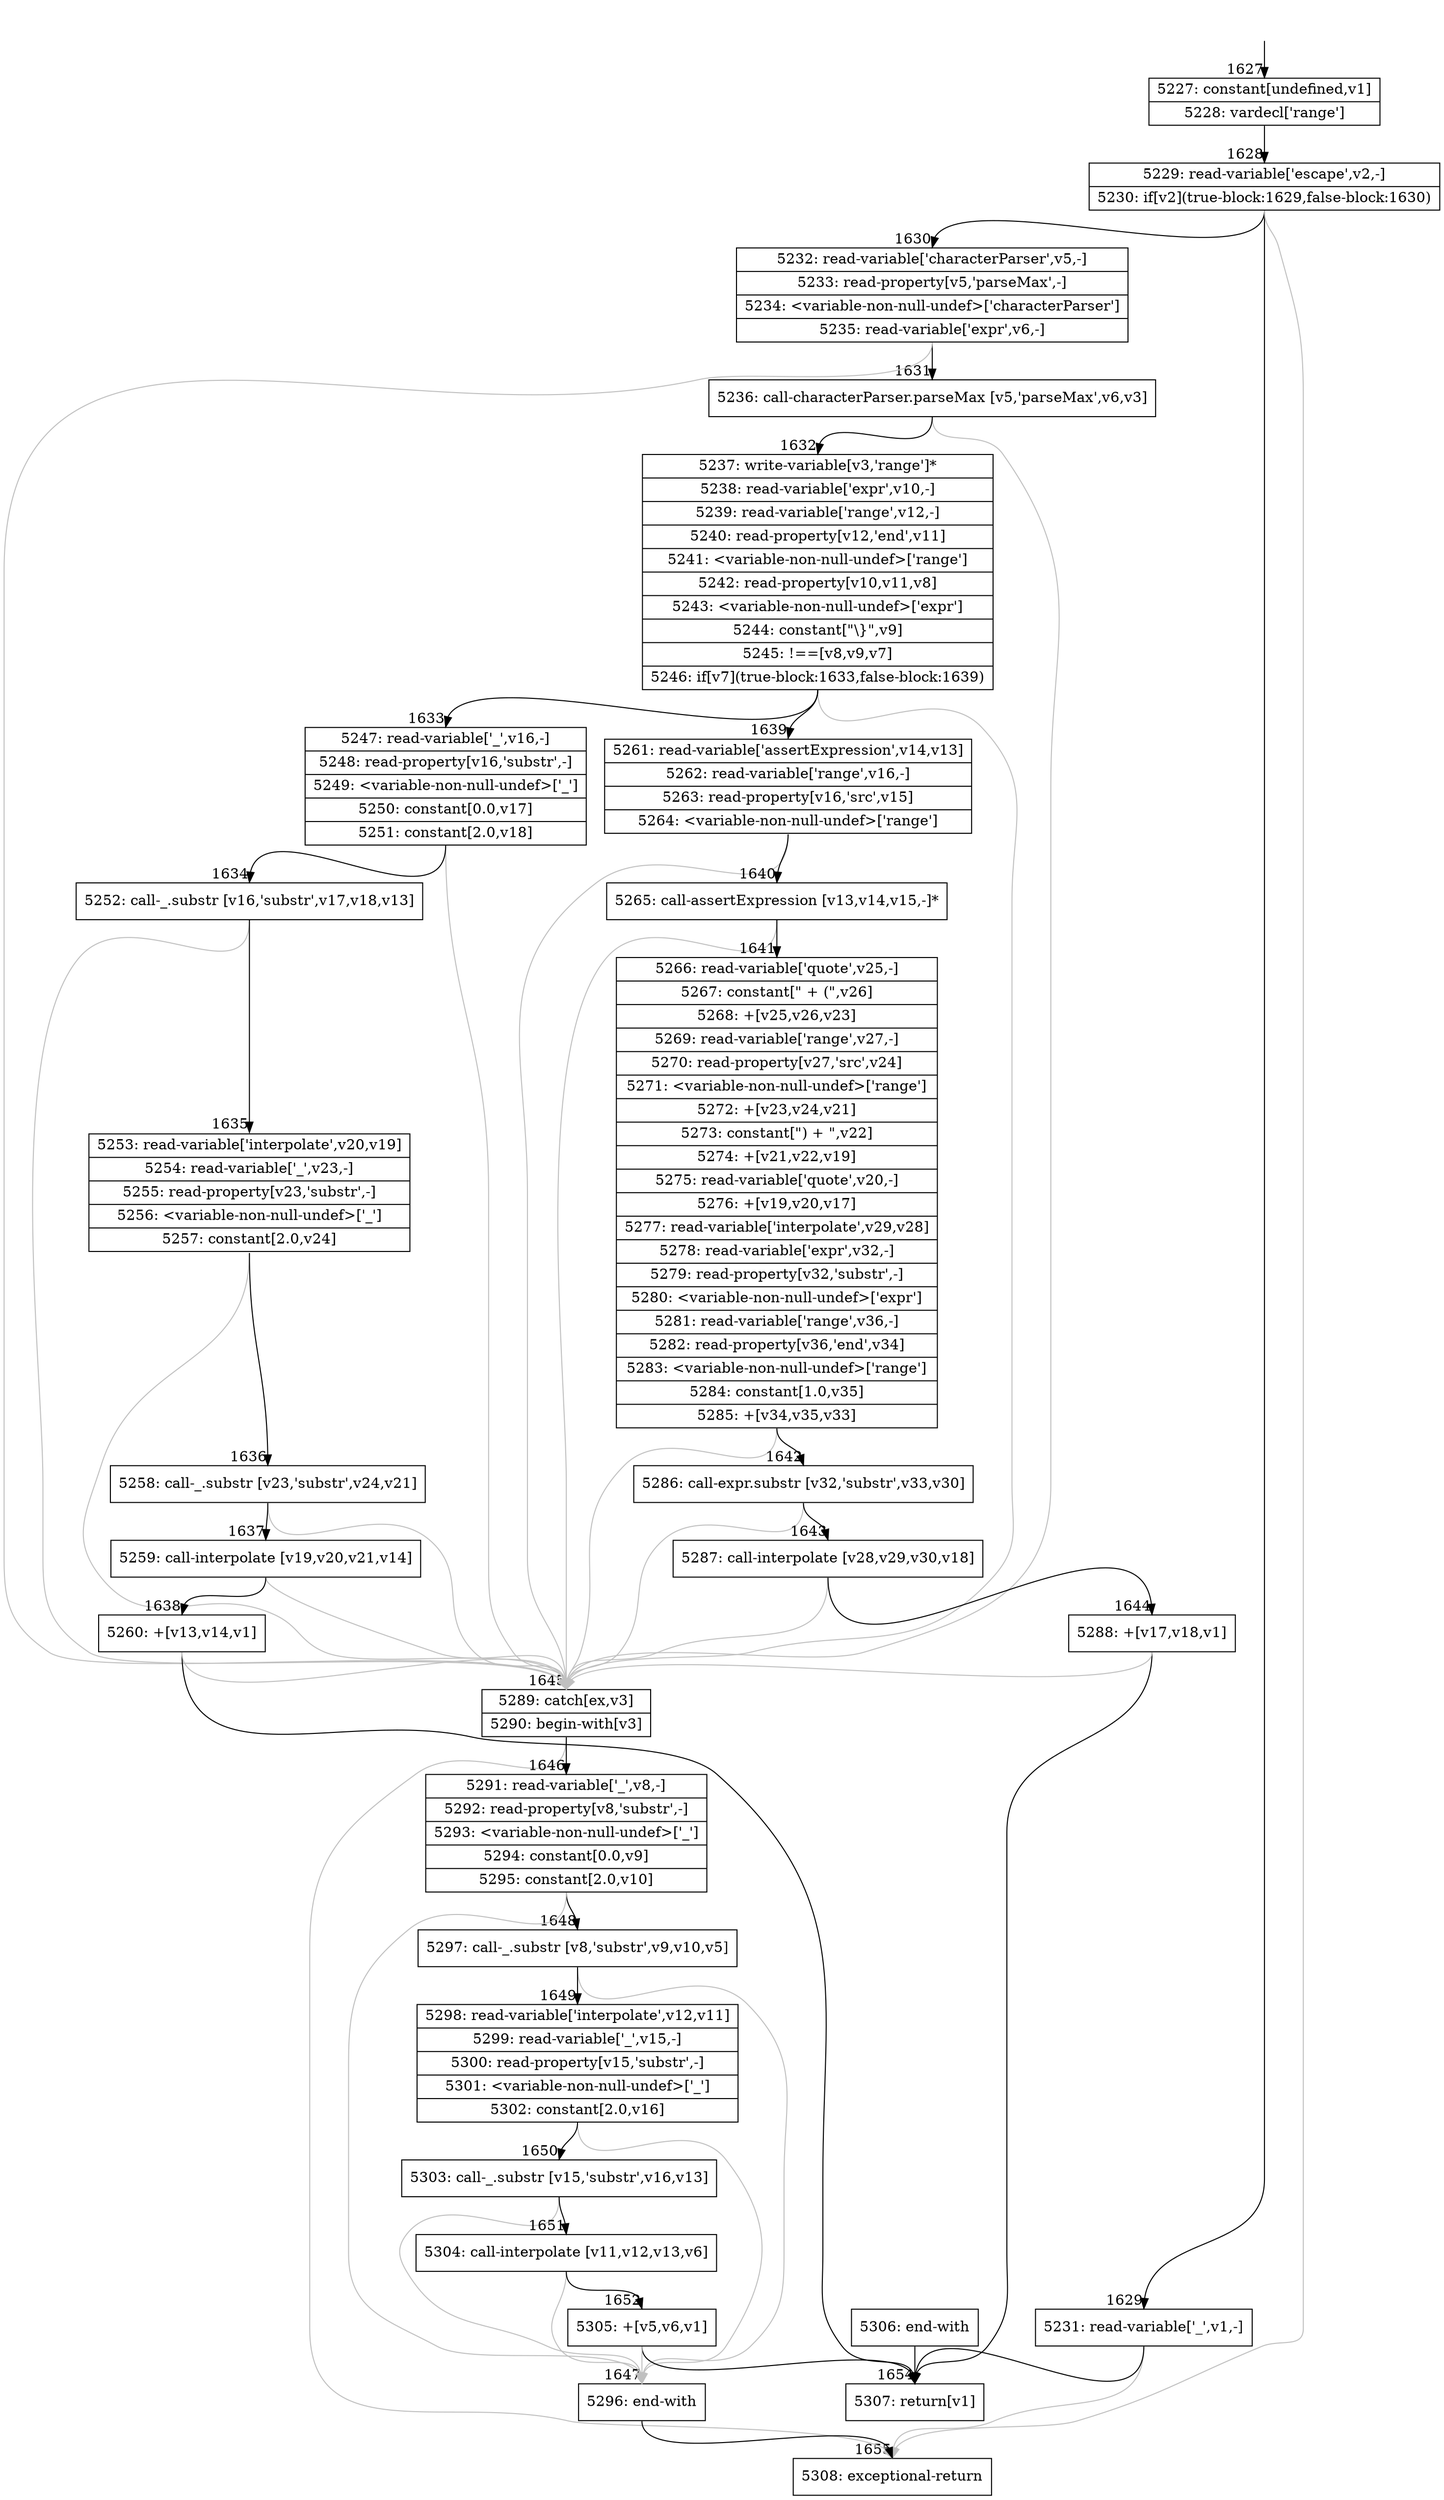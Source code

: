 digraph {
rankdir="TD"
BB_entry98[shape=none,label=""];
BB_entry98 -> BB1627 [tailport=s, headport=n, headlabel="    1627"]
BB1627 [shape=record label="{5227: constant[undefined,v1]|5228: vardecl['range']}" ] 
BB1627 -> BB1628 [tailport=s, headport=n, headlabel="      1628"]
BB1628 [shape=record label="{5229: read-variable['escape',v2,-]|5230: if[v2](true-block:1629,false-block:1630)}" ] 
BB1628 -> BB1629 [tailport=s, headport=n, headlabel="      1629"]
BB1628 -> BB1630 [tailport=s, headport=n, headlabel="      1630"]
BB1628 -> BB1655 [tailport=s, headport=n, color=gray, headlabel="      1655"]
BB1629 [shape=record label="{5231: read-variable['_',v1,-]}" ] 
BB1629 -> BB1654 [tailport=s, headport=n, headlabel="      1654"]
BB1629 -> BB1655 [tailport=s, headport=n, color=gray]
BB1630 [shape=record label="{5232: read-variable['characterParser',v5,-]|5233: read-property[v5,'parseMax',-]|5234: \<variable-non-null-undef\>['characterParser']|5235: read-variable['expr',v6,-]}" ] 
BB1630 -> BB1631 [tailport=s, headport=n, headlabel="      1631"]
BB1630 -> BB1645 [tailport=s, headport=n, color=gray, headlabel="      1645"]
BB1631 [shape=record label="{5236: call-characterParser.parseMax [v5,'parseMax',v6,v3]}" ] 
BB1631 -> BB1632 [tailport=s, headport=n, headlabel="      1632"]
BB1631 -> BB1645 [tailport=s, headport=n, color=gray]
BB1632 [shape=record label="{5237: write-variable[v3,'range']*|5238: read-variable['expr',v10,-]|5239: read-variable['range',v12,-]|5240: read-property[v12,'end',v11]|5241: \<variable-non-null-undef\>['range']|5242: read-property[v10,v11,v8]|5243: \<variable-non-null-undef\>['expr']|5244: constant[\"\\\}\",v9]|5245: !==[v8,v9,v7]|5246: if[v7](true-block:1633,false-block:1639)}" ] 
BB1632 -> BB1633 [tailport=s, headport=n, headlabel="      1633"]
BB1632 -> BB1639 [tailport=s, headport=n, headlabel="      1639"]
BB1632 -> BB1645 [tailport=s, headport=n, color=gray]
BB1633 [shape=record label="{5247: read-variable['_',v16,-]|5248: read-property[v16,'substr',-]|5249: \<variable-non-null-undef\>['_']|5250: constant[0.0,v17]|5251: constant[2.0,v18]}" ] 
BB1633 -> BB1634 [tailport=s, headport=n, headlabel="      1634"]
BB1633 -> BB1645 [tailport=s, headport=n, color=gray]
BB1634 [shape=record label="{5252: call-_.substr [v16,'substr',v17,v18,v13]}" ] 
BB1634 -> BB1635 [tailport=s, headport=n, headlabel="      1635"]
BB1634 -> BB1645 [tailport=s, headport=n, color=gray]
BB1635 [shape=record label="{5253: read-variable['interpolate',v20,v19]|5254: read-variable['_',v23,-]|5255: read-property[v23,'substr',-]|5256: \<variable-non-null-undef\>['_']|5257: constant[2.0,v24]}" ] 
BB1635 -> BB1636 [tailport=s, headport=n, headlabel="      1636"]
BB1635 -> BB1645 [tailport=s, headport=n, color=gray]
BB1636 [shape=record label="{5258: call-_.substr [v23,'substr',v24,v21]}" ] 
BB1636 -> BB1637 [tailport=s, headport=n, headlabel="      1637"]
BB1636 -> BB1645 [tailport=s, headport=n, color=gray]
BB1637 [shape=record label="{5259: call-interpolate [v19,v20,v21,v14]}" ] 
BB1637 -> BB1638 [tailport=s, headport=n, headlabel="      1638"]
BB1637 -> BB1645 [tailport=s, headport=n, color=gray]
BB1638 [shape=record label="{5260: +[v13,v14,v1]}" ] 
BB1638 -> BB1654 [tailport=s, headport=n]
BB1638 -> BB1645 [tailport=s, headport=n, color=gray]
BB1639 [shape=record label="{5261: read-variable['assertExpression',v14,v13]|5262: read-variable['range',v16,-]|5263: read-property[v16,'src',v15]|5264: \<variable-non-null-undef\>['range']}" ] 
BB1639 -> BB1640 [tailport=s, headport=n, headlabel="      1640"]
BB1639 -> BB1645 [tailport=s, headport=n, color=gray]
BB1640 [shape=record label="{5265: call-assertExpression [v13,v14,v15,-]*}" ] 
BB1640 -> BB1641 [tailport=s, headport=n, headlabel="      1641"]
BB1640 -> BB1645 [tailport=s, headport=n, color=gray]
BB1641 [shape=record label="{5266: read-variable['quote',v25,-]|5267: constant[\" + (\",v26]|5268: +[v25,v26,v23]|5269: read-variable['range',v27,-]|5270: read-property[v27,'src',v24]|5271: \<variable-non-null-undef\>['range']|5272: +[v23,v24,v21]|5273: constant[\") + \",v22]|5274: +[v21,v22,v19]|5275: read-variable['quote',v20,-]|5276: +[v19,v20,v17]|5277: read-variable['interpolate',v29,v28]|5278: read-variable['expr',v32,-]|5279: read-property[v32,'substr',-]|5280: \<variable-non-null-undef\>['expr']|5281: read-variable['range',v36,-]|5282: read-property[v36,'end',v34]|5283: \<variable-non-null-undef\>['range']|5284: constant[1.0,v35]|5285: +[v34,v35,v33]}" ] 
BB1641 -> BB1642 [tailport=s, headport=n, headlabel="      1642"]
BB1641 -> BB1645 [tailport=s, headport=n, color=gray]
BB1642 [shape=record label="{5286: call-expr.substr [v32,'substr',v33,v30]}" ] 
BB1642 -> BB1643 [tailport=s, headport=n, headlabel="      1643"]
BB1642 -> BB1645 [tailport=s, headport=n, color=gray]
BB1643 [shape=record label="{5287: call-interpolate [v28,v29,v30,v18]}" ] 
BB1643 -> BB1644 [tailport=s, headport=n, headlabel="      1644"]
BB1643 -> BB1645 [tailport=s, headport=n, color=gray]
BB1644 [shape=record label="{5288: +[v17,v18,v1]}" ] 
BB1644 -> BB1654 [tailport=s, headport=n]
BB1644 -> BB1645 [tailport=s, headport=n, color=gray]
BB1645 [shape=record label="{5289: catch[ex,v3]|5290: begin-with[v3]}" ] 
BB1645 -> BB1646 [tailport=s, headport=n, headlabel="      1646"]
BB1645 -> BB1655 [tailport=s, headport=n, color=gray]
BB1646 [shape=record label="{5291: read-variable['_',v8,-]|5292: read-property[v8,'substr',-]|5293: \<variable-non-null-undef\>['_']|5294: constant[0.0,v9]|5295: constant[2.0,v10]}" ] 
BB1646 -> BB1648 [tailport=s, headport=n, headlabel="      1648"]
BB1646 -> BB1647 [tailport=s, headport=n, color=gray, headlabel="      1647"]
BB1647 [shape=record label="{5296: end-with}" ] 
BB1647 -> BB1655 [tailport=s, headport=n]
BB1648 [shape=record label="{5297: call-_.substr [v8,'substr',v9,v10,v5]}" ] 
BB1648 -> BB1649 [tailport=s, headport=n, headlabel="      1649"]
BB1648 -> BB1647 [tailport=s, headport=n, color=gray]
BB1649 [shape=record label="{5298: read-variable['interpolate',v12,v11]|5299: read-variable['_',v15,-]|5300: read-property[v15,'substr',-]|5301: \<variable-non-null-undef\>['_']|5302: constant[2.0,v16]}" ] 
BB1649 -> BB1650 [tailport=s, headport=n, headlabel="      1650"]
BB1649 -> BB1647 [tailport=s, headport=n, color=gray]
BB1650 [shape=record label="{5303: call-_.substr [v15,'substr',v16,v13]}" ] 
BB1650 -> BB1651 [tailport=s, headport=n, headlabel="      1651"]
BB1650 -> BB1647 [tailport=s, headport=n, color=gray]
BB1651 [shape=record label="{5304: call-interpolate [v11,v12,v13,v6]}" ] 
BB1651 -> BB1652 [tailport=s, headport=n, headlabel="      1652"]
BB1651 -> BB1647 [tailport=s, headport=n, color=gray]
BB1652 [shape=record label="{5305: +[v5,v6,v1]}" ] 
BB1652 -> BB1654 [tailport=s, headport=n]
BB1652 -> BB1647 [tailport=s, headport=n, color=gray]
BB1653 [shape=record label="{5306: end-with}" ] 
BB1653 -> BB1654 [tailport=s, headport=n]
BB1654 [shape=record label="{5307: return[v1]}" ] 
BB1655 [shape=record label="{5308: exceptional-return}" ] 
//#$~ 1799
}
